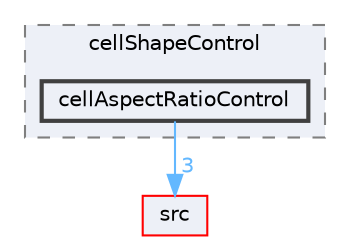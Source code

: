 digraph "applications/utilities/mesh/generation/foamyMesh/conformalVoronoiMesh/cellShapeControl/cellAspectRatioControl"
{
 // LATEX_PDF_SIZE
  bgcolor="transparent";
  edge [fontname=Helvetica,fontsize=10,labelfontname=Helvetica,labelfontsize=10];
  node [fontname=Helvetica,fontsize=10,shape=box,height=0.2,width=0.4];
  compound=true
  subgraph clusterdir_5088df82dcf25da56e0bc3a1a53ca996 {
    graph [ bgcolor="#edf0f7", pencolor="grey50", label="cellShapeControl", fontname=Helvetica,fontsize=10 style="filled,dashed", URL="dir_5088df82dcf25da56e0bc3a1a53ca996.html",tooltip=""]
  dir_2e3ee8117b2be61cb8597c49236047be [label="cellAspectRatioControl", fillcolor="#edf0f7", color="grey25", style="filled,bold", URL="dir_2e3ee8117b2be61cb8597c49236047be.html",tooltip=""];
  }
  dir_68267d1309a1af8e8297ef4c3efbcdba [label="src", fillcolor="#edf0f7", color="red", style="filled", URL="dir_68267d1309a1af8e8297ef4c3efbcdba.html",tooltip=""];
  dir_2e3ee8117b2be61cb8597c49236047be->dir_68267d1309a1af8e8297ef4c3efbcdba [headlabel="3", labeldistance=1.5 headhref="dir_000410_003729.html" href="dir_000410_003729.html" color="steelblue1" fontcolor="steelblue1"];
}
